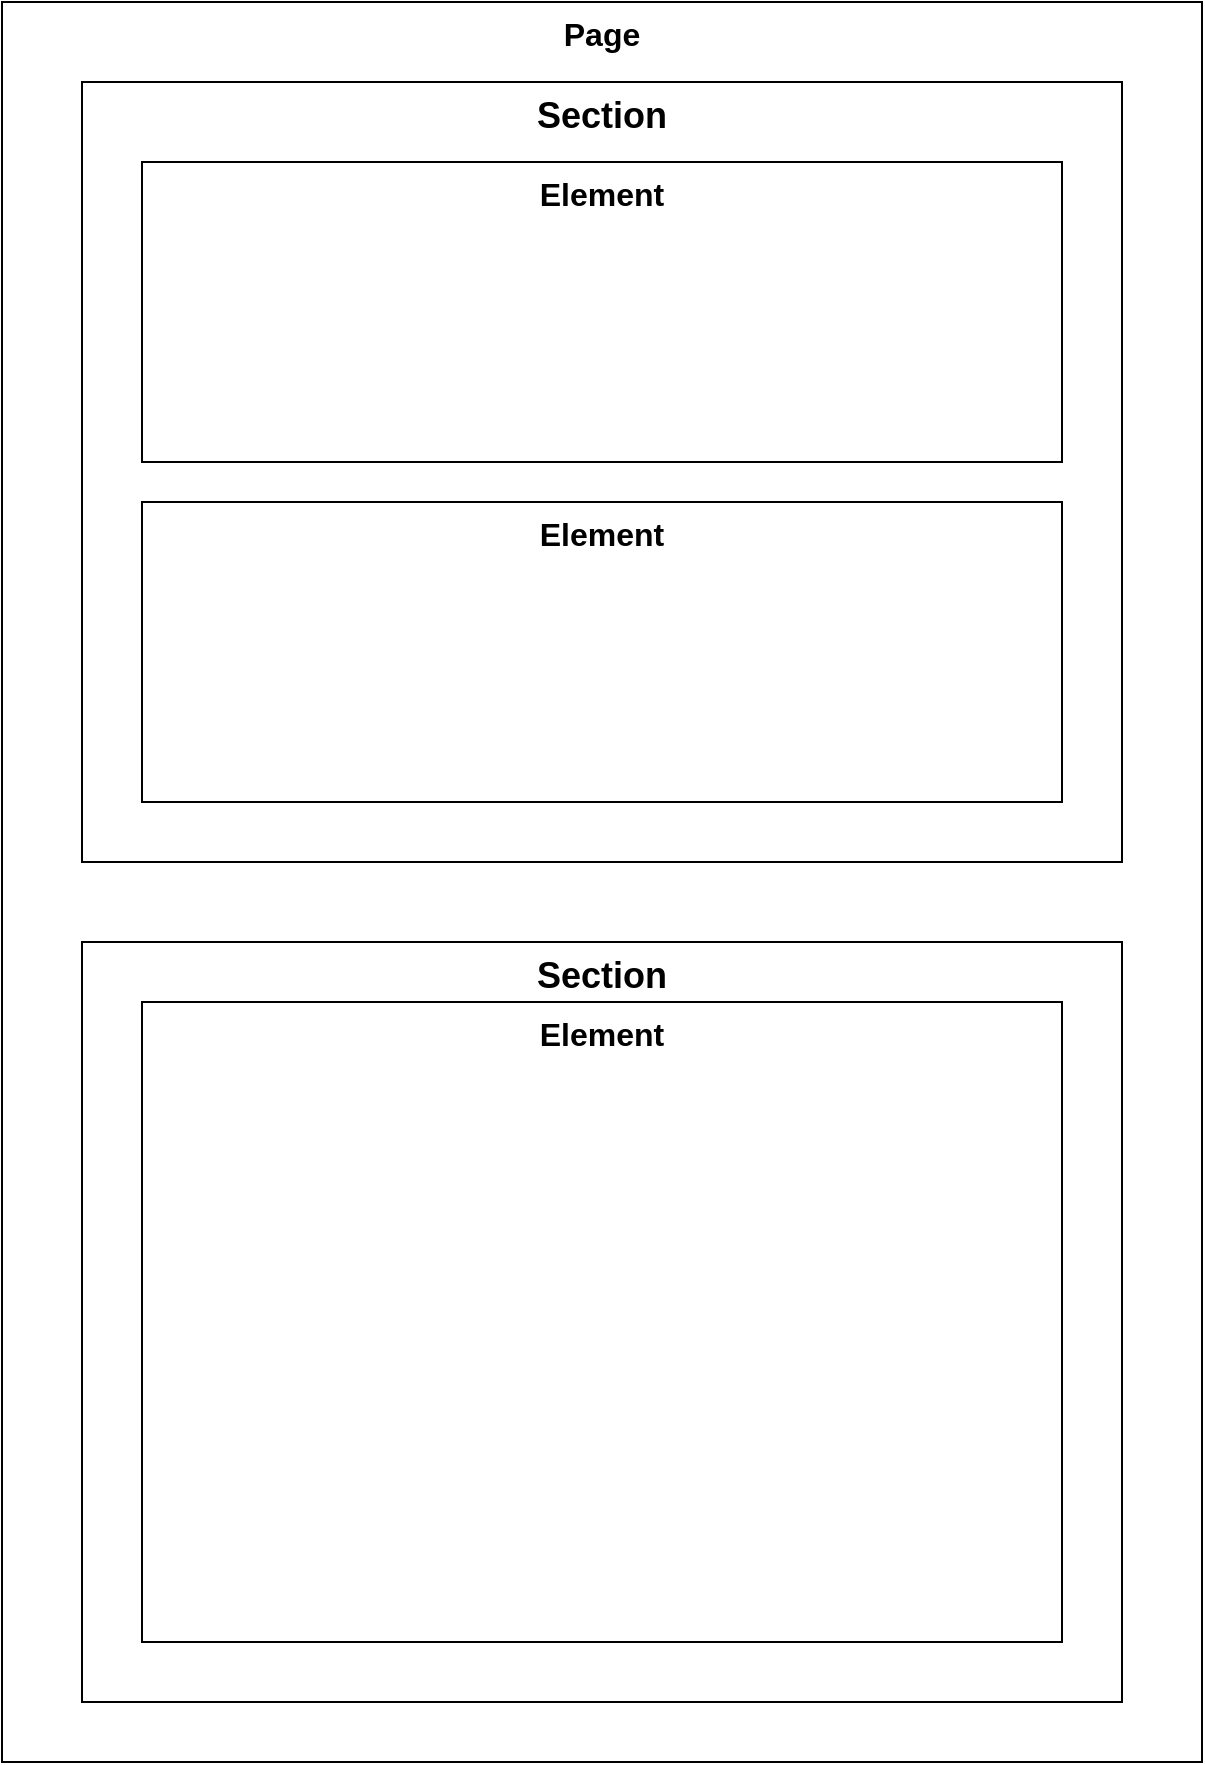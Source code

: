 <mxfile>
    <diagram id="ClTSmF3IMciH1c6yhg28" name="Page-1">
        <mxGraphModel dx="1194" dy="645" grid="1" gridSize="10" guides="1" tooltips="1" connect="1" arrows="1" fold="1" page="1" pageScale="1" pageWidth="850" pageHeight="1100" math="0" shadow="0">
            <root>
                <mxCell id="0"/>
                <mxCell id="1" parent="0"/>
                <mxCell id="2" value="Page" style="rounded=0;whiteSpace=wrap;html=1;fontStyle=1;verticalAlign=top;fontSize=16;" parent="1" vertex="1">
                    <mxGeometry x="200" y="120" width="600" height="880" as="geometry"/>
                </mxCell>
                <mxCell id="4" value="Section" style="rounded=0;whiteSpace=wrap;html=1;fontSize=18;verticalAlign=top;fontStyle=1" parent="1" vertex="1">
                    <mxGeometry x="240" y="160" width="520" height="390" as="geometry"/>
                </mxCell>
                <mxCell id="6" value="Element" style="rounded=0;whiteSpace=wrap;html=1;fontSize=16;fontStyle=1;verticalAlign=top;" parent="1" vertex="1">
                    <mxGeometry x="270" y="200" width="460" height="150" as="geometry"/>
                </mxCell>
                <mxCell id="7" value="Element" style="rounded=0;whiteSpace=wrap;html=1;fontSize=16;fontStyle=1;verticalAlign=top;" parent="1" vertex="1">
                    <mxGeometry x="270" y="370" width="460" height="150" as="geometry"/>
                </mxCell>
                <mxCell id="8" value="Section" style="rounded=0;whiteSpace=wrap;html=1;fontSize=18;verticalAlign=top;fontStyle=1" parent="1" vertex="1">
                    <mxGeometry x="240" y="590" width="520" height="380" as="geometry"/>
                </mxCell>
                <mxCell id="9" value="Element" style="rounded=0;whiteSpace=wrap;html=1;fontSize=16;fontStyle=1;verticalAlign=top;" parent="1" vertex="1">
                    <mxGeometry x="270" y="620" width="460" height="320" as="geometry"/>
                </mxCell>
            </root>
        </mxGraphModel>
    </diagram>
</mxfile>